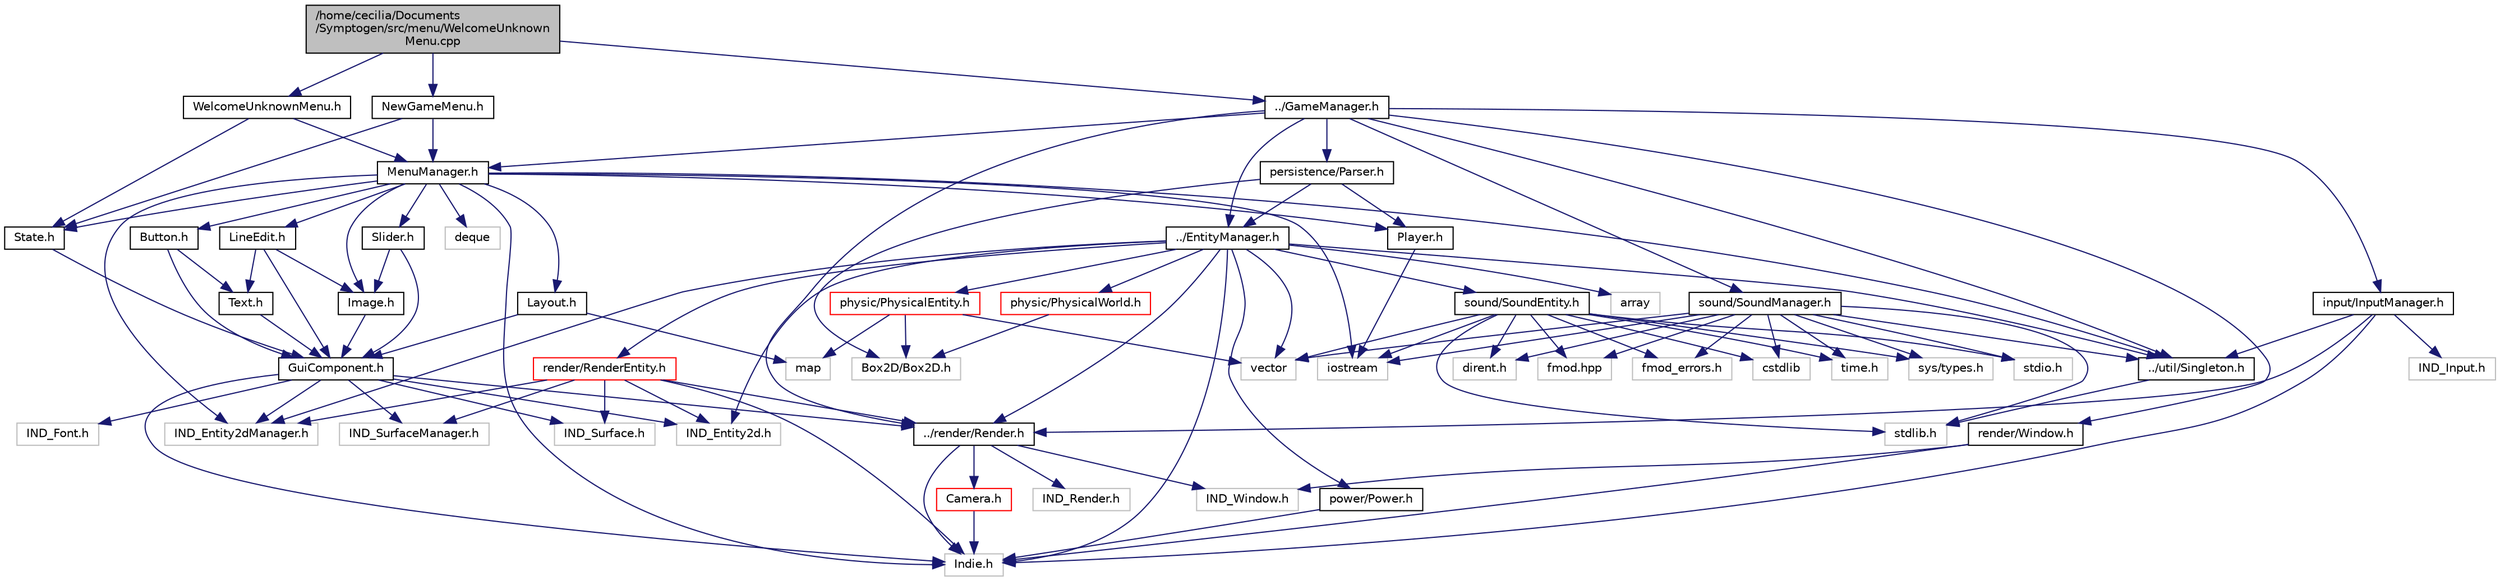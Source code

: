 digraph "/home/cecilia/Documents/Symptogen/src/menu/WelcomeUnknownMenu.cpp"
{
  edge [fontname="Helvetica",fontsize="10",labelfontname="Helvetica",labelfontsize="10"];
  node [fontname="Helvetica",fontsize="10",shape=record];
  Node1 [label="/home/cecilia/Documents\l/Symptogen/src/menu/WelcomeUnknown\lMenu.cpp",height=0.2,width=0.4,color="black", fillcolor="grey75", style="filled" fontcolor="black"];
  Node1 -> Node2 [color="midnightblue",fontsize="10",style="solid"];
  Node2 [label="WelcomeUnknownMenu.h",height=0.2,width=0.4,color="black", fillcolor="white", style="filled",URL="$_welcome_unknown_menu_8h.html"];
  Node2 -> Node3 [color="midnightblue",fontsize="10",style="solid"];
  Node3 [label="State.h",height=0.2,width=0.4,color="black", fillcolor="white", style="filled",URL="$_state_8h.html"];
  Node3 -> Node4 [color="midnightblue",fontsize="10",style="solid"];
  Node4 [label="GuiComponent.h",height=0.2,width=0.4,color="black", fillcolor="white", style="filled",URL="$_gui_component_8h.html"];
  Node4 -> Node5 [color="midnightblue",fontsize="10",style="solid"];
  Node5 [label="Indie.h",height=0.2,width=0.4,color="grey75", fillcolor="white", style="filled"];
  Node4 -> Node6 [color="midnightblue",fontsize="10",style="solid"];
  Node6 [label="IND_Entity2d.h",height=0.2,width=0.4,color="grey75", fillcolor="white", style="filled"];
  Node4 -> Node7 [color="midnightblue",fontsize="10",style="solid"];
  Node7 [label="IND_Entity2dManager.h",height=0.2,width=0.4,color="grey75", fillcolor="white", style="filled"];
  Node4 -> Node8 [color="midnightblue",fontsize="10",style="solid"];
  Node8 [label="IND_Surface.h",height=0.2,width=0.4,color="grey75", fillcolor="white", style="filled"];
  Node4 -> Node9 [color="midnightblue",fontsize="10",style="solid"];
  Node9 [label="IND_SurfaceManager.h",height=0.2,width=0.4,color="grey75", fillcolor="white", style="filled"];
  Node4 -> Node10 [color="midnightblue",fontsize="10",style="solid"];
  Node10 [label="IND_Font.h",height=0.2,width=0.4,color="grey75", fillcolor="white", style="filled"];
  Node4 -> Node11 [color="midnightblue",fontsize="10",style="solid"];
  Node11 [label="../render/Render.h",height=0.2,width=0.4,color="black", fillcolor="white", style="filled",URL="$_render_8h.html"];
  Node11 -> Node5 [color="midnightblue",fontsize="10",style="solid"];
  Node11 -> Node12 [color="midnightblue",fontsize="10",style="solid"];
  Node12 [label="IND_Render.h",height=0.2,width=0.4,color="grey75", fillcolor="white", style="filled"];
  Node11 -> Node13 [color="midnightblue",fontsize="10",style="solid"];
  Node13 [label="IND_Window.h",height=0.2,width=0.4,color="grey75", fillcolor="white", style="filled"];
  Node11 -> Node14 [color="midnightblue",fontsize="10",style="solid"];
  Node14 [label="Camera.h",height=0.2,width=0.4,color="red", fillcolor="white", style="filled",URL="$_camera_8h.html"];
  Node14 -> Node5 [color="midnightblue",fontsize="10",style="solid"];
  Node2 -> Node15 [color="midnightblue",fontsize="10",style="solid"];
  Node15 [label="MenuManager.h",height=0.2,width=0.4,color="black", fillcolor="white", style="filled",URL="$_menu_manager_8h.html"];
  Node15 -> Node16 [color="midnightblue",fontsize="10",style="solid"];
  Node16 [label="iostream",height=0.2,width=0.4,color="grey75", fillcolor="white", style="filled"];
  Node15 -> Node17 [color="midnightblue",fontsize="10",style="solid"];
  Node17 [label="deque",height=0.2,width=0.4,color="grey75", fillcolor="white", style="filled"];
  Node15 -> Node5 [color="midnightblue",fontsize="10",style="solid"];
  Node15 -> Node7 [color="midnightblue",fontsize="10",style="solid"];
  Node15 -> Node18 [color="midnightblue",fontsize="10",style="solid"];
  Node18 [label="../util/Singleton.h",height=0.2,width=0.4,color="black", fillcolor="white", style="filled",URL="$_singleton_8h.html"];
  Node18 -> Node19 [color="midnightblue",fontsize="10",style="solid"];
  Node19 [label="stdlib.h",height=0.2,width=0.4,color="grey75", fillcolor="white", style="filled"];
  Node15 -> Node20 [color="midnightblue",fontsize="10",style="solid"];
  Node20 [label="Player.h",height=0.2,width=0.4,color="black", fillcolor="white", style="filled",URL="$_player_8h.html"];
  Node20 -> Node16 [color="midnightblue",fontsize="10",style="solid"];
  Node15 -> Node3 [color="midnightblue",fontsize="10",style="solid"];
  Node15 -> Node21 [color="midnightblue",fontsize="10",style="solid"];
  Node21 [label="Layout.h",height=0.2,width=0.4,color="black", fillcolor="white", style="filled",URL="$_layout_8h.html"];
  Node21 -> Node4 [color="midnightblue",fontsize="10",style="solid"];
  Node21 -> Node22 [color="midnightblue",fontsize="10",style="solid"];
  Node22 [label="map",height=0.2,width=0.4,color="grey75", fillcolor="white", style="filled"];
  Node15 -> Node23 [color="midnightblue",fontsize="10",style="solid"];
  Node23 [label="Button.h",height=0.2,width=0.4,color="black", fillcolor="white", style="filled",URL="$_button_8h.html"];
  Node23 -> Node4 [color="midnightblue",fontsize="10",style="solid"];
  Node23 -> Node24 [color="midnightblue",fontsize="10",style="solid"];
  Node24 [label="Text.h",height=0.2,width=0.4,color="black", fillcolor="white", style="filled",URL="$_text_8h.html"];
  Node24 -> Node4 [color="midnightblue",fontsize="10",style="solid"];
  Node15 -> Node25 [color="midnightblue",fontsize="10",style="solid"];
  Node25 [label="Image.h",height=0.2,width=0.4,color="black", fillcolor="white", style="filled",URL="$_image_8h.html"];
  Node25 -> Node4 [color="midnightblue",fontsize="10",style="solid"];
  Node15 -> Node26 [color="midnightblue",fontsize="10",style="solid"];
  Node26 [label="LineEdit.h",height=0.2,width=0.4,color="black", fillcolor="white", style="filled",URL="$_line_edit_8h.html"];
  Node26 -> Node4 [color="midnightblue",fontsize="10",style="solid"];
  Node26 -> Node25 [color="midnightblue",fontsize="10",style="solid"];
  Node26 -> Node24 [color="midnightblue",fontsize="10",style="solid"];
  Node15 -> Node27 [color="midnightblue",fontsize="10",style="solid"];
  Node27 [label="Slider.h",height=0.2,width=0.4,color="black", fillcolor="white", style="filled",URL="$_slider_8h.html"];
  Node27 -> Node4 [color="midnightblue",fontsize="10",style="solid"];
  Node27 -> Node25 [color="midnightblue",fontsize="10",style="solid"];
  Node1 -> Node28 [color="midnightblue",fontsize="10",style="solid"];
  Node28 [label="NewGameMenu.h",height=0.2,width=0.4,color="black", fillcolor="white", style="filled",URL="$_new_game_menu_8h.html"];
  Node28 -> Node3 [color="midnightblue",fontsize="10",style="solid"];
  Node28 -> Node15 [color="midnightblue",fontsize="10",style="solid"];
  Node1 -> Node29 [color="midnightblue",fontsize="10",style="solid"];
  Node29 [label="../GameManager.h",height=0.2,width=0.4,color="black", fillcolor="white", style="filled",URL="$_game_manager_8h.html"];
  Node29 -> Node30 [color="midnightblue",fontsize="10",style="solid"];
  Node30 [label="render/Window.h",height=0.2,width=0.4,color="black", fillcolor="white", style="filled",URL="$_window_8h.html"];
  Node30 -> Node5 [color="midnightblue",fontsize="10",style="solid"];
  Node30 -> Node13 [color="midnightblue",fontsize="10",style="solid"];
  Node29 -> Node11 [color="midnightblue",fontsize="10",style="solid"];
  Node29 -> Node31 [color="midnightblue",fontsize="10",style="solid"];
  Node31 [label="input/InputManager.h",height=0.2,width=0.4,color="black", fillcolor="white", style="filled",URL="$_input_manager_8h.html"];
  Node31 -> Node5 [color="midnightblue",fontsize="10",style="solid"];
  Node31 -> Node32 [color="midnightblue",fontsize="10",style="solid"];
  Node32 [label="IND_Input.h",height=0.2,width=0.4,color="grey75", fillcolor="white", style="filled"];
  Node31 -> Node18 [color="midnightblue",fontsize="10",style="solid"];
  Node31 -> Node11 [color="midnightblue",fontsize="10",style="solid"];
  Node29 -> Node33 [color="midnightblue",fontsize="10",style="solid"];
  Node33 [label="sound/SoundManager.h",height=0.2,width=0.4,color="black", fillcolor="white", style="filled",URL="$_sound_manager_8h.html"];
  Node33 -> Node34 [color="midnightblue",fontsize="10",style="solid"];
  Node34 [label="fmod.hpp",height=0.2,width=0.4,color="grey75", fillcolor="white", style="filled"];
  Node33 -> Node35 [color="midnightblue",fontsize="10",style="solid"];
  Node35 [label="fmod_errors.h",height=0.2,width=0.4,color="grey75", fillcolor="white", style="filled"];
  Node33 -> Node16 [color="midnightblue",fontsize="10",style="solid"];
  Node33 -> Node36 [color="midnightblue",fontsize="10",style="solid"];
  Node36 [label="cstdlib",height=0.2,width=0.4,color="grey75", fillcolor="white", style="filled"];
  Node33 -> Node37 [color="midnightblue",fontsize="10",style="solid"];
  Node37 [label="vector",height=0.2,width=0.4,color="grey75", fillcolor="white", style="filled"];
  Node33 -> Node38 [color="midnightblue",fontsize="10",style="solid"];
  Node38 [label="time.h",height=0.2,width=0.4,color="grey75", fillcolor="white", style="filled"];
  Node33 -> Node39 [color="midnightblue",fontsize="10",style="solid"];
  Node39 [label="sys/types.h",height=0.2,width=0.4,color="grey75", fillcolor="white", style="filled"];
  Node33 -> Node40 [color="midnightblue",fontsize="10",style="solid"];
  Node40 [label="stdio.h",height=0.2,width=0.4,color="grey75", fillcolor="white", style="filled"];
  Node33 -> Node19 [color="midnightblue",fontsize="10",style="solid"];
  Node33 -> Node41 [color="midnightblue",fontsize="10",style="solid"];
  Node41 [label="dirent.h",height=0.2,width=0.4,color="grey75", fillcolor="white", style="filled"];
  Node33 -> Node18 [color="midnightblue",fontsize="10",style="solid"];
  Node29 -> Node42 [color="midnightblue",fontsize="10",style="solid"];
  Node42 [label="persistence/Parser.h",height=0.2,width=0.4,color="black", fillcolor="white", style="filled",URL="$_parser_8h.html"];
  Node42 -> Node43 [color="midnightblue",fontsize="10",style="solid"];
  Node43 [label="Box2D/Box2D.h",height=0.2,width=0.4,color="grey75", fillcolor="white", style="filled"];
  Node42 -> Node20 [color="midnightblue",fontsize="10",style="solid"];
  Node42 -> Node44 [color="midnightblue",fontsize="10",style="solid"];
  Node44 [label="../EntityManager.h",height=0.2,width=0.4,color="black", fillcolor="white", style="filled",URL="$_entity_manager_8h.html"];
  Node44 -> Node37 [color="midnightblue",fontsize="10",style="solid"];
  Node44 -> Node45 [color="midnightblue",fontsize="10",style="solid"];
  Node45 [label="array",height=0.2,width=0.4,color="grey75", fillcolor="white", style="filled"];
  Node44 -> Node5 [color="midnightblue",fontsize="10",style="solid"];
  Node44 -> Node6 [color="midnightblue",fontsize="10",style="solid"];
  Node44 -> Node7 [color="midnightblue",fontsize="10",style="solid"];
  Node44 -> Node18 [color="midnightblue",fontsize="10",style="solid"];
  Node44 -> Node11 [color="midnightblue",fontsize="10",style="solid"];
  Node44 -> Node46 [color="midnightblue",fontsize="10",style="solid"];
  Node46 [label="render/RenderEntity.h",height=0.2,width=0.4,color="red", fillcolor="white", style="filled",URL="$_render_entity_8h.html"];
  Node46 -> Node5 [color="midnightblue",fontsize="10",style="solid"];
  Node46 -> Node6 [color="midnightblue",fontsize="10",style="solid"];
  Node46 -> Node7 [color="midnightblue",fontsize="10",style="solid"];
  Node46 -> Node8 [color="midnightblue",fontsize="10",style="solid"];
  Node46 -> Node9 [color="midnightblue",fontsize="10",style="solid"];
  Node46 -> Node11 [color="midnightblue",fontsize="10",style="solid"];
  Node44 -> Node47 [color="midnightblue",fontsize="10",style="solid"];
  Node47 [label="physic/PhysicalEntity.h",height=0.2,width=0.4,color="red", fillcolor="white", style="filled",URL="$_physical_entity_8h.html"];
  Node47 -> Node43 [color="midnightblue",fontsize="10",style="solid"];
  Node47 -> Node22 [color="midnightblue",fontsize="10",style="solid"];
  Node47 -> Node37 [color="midnightblue",fontsize="10",style="solid"];
  Node44 -> Node48 [color="midnightblue",fontsize="10",style="solid"];
  Node48 [label="physic/PhysicalWorld.h",height=0.2,width=0.4,color="red", fillcolor="white", style="filled",URL="$_physical_world_8h.html"];
  Node48 -> Node43 [color="midnightblue",fontsize="10",style="solid"];
  Node44 -> Node49 [color="midnightblue",fontsize="10",style="solid"];
  Node49 [label="sound/SoundEntity.h",height=0.2,width=0.4,color="black", fillcolor="white", style="filled",URL="$_sound_entity_8h.html"];
  Node49 -> Node34 [color="midnightblue",fontsize="10",style="solid"];
  Node49 -> Node35 [color="midnightblue",fontsize="10",style="solid"];
  Node49 -> Node16 [color="midnightblue",fontsize="10",style="solid"];
  Node49 -> Node36 [color="midnightblue",fontsize="10",style="solid"];
  Node49 -> Node37 [color="midnightblue",fontsize="10",style="solid"];
  Node49 -> Node38 [color="midnightblue",fontsize="10",style="solid"];
  Node49 -> Node39 [color="midnightblue",fontsize="10",style="solid"];
  Node49 -> Node40 [color="midnightblue",fontsize="10",style="solid"];
  Node49 -> Node19 [color="midnightblue",fontsize="10",style="solid"];
  Node49 -> Node41 [color="midnightblue",fontsize="10",style="solid"];
  Node44 -> Node50 [color="midnightblue",fontsize="10",style="solid"];
  Node50 [label="power/Power.h",height=0.2,width=0.4,color="black", fillcolor="white", style="filled",URL="$_power_8h.html"];
  Node50 -> Node5 [color="midnightblue",fontsize="10",style="solid"];
  Node29 -> Node15 [color="midnightblue",fontsize="10",style="solid"];
  Node29 -> Node44 [color="midnightblue",fontsize="10",style="solid"];
  Node29 -> Node18 [color="midnightblue",fontsize="10",style="solid"];
}
